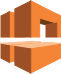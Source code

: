 <?xml version="1.0" encoding="UTF-8"?>
<dia:diagram xmlns:dia="http://www.lysator.liu.se/~alla/dia/">
  <dia:layer name="Fondo" visible="true" active="true">
    <dia:group>
      <dia:group>
        <dia:object type="Standard - Polygon" version="0" id="O0">
          <dia:attribute name="obj_pos">
            <dia:point val="2.974,2.751"/>
          </dia:attribute>
          <dia:attribute name="obj_bb">
            <dia:rectangle val="1.431,2.751;2.974,3.766"/>
          </dia:attribute>
          <dia:attribute name="poly_points">
            <dia:point val="2.974,2.751"/>
            <dia:point val="1.431,2.875"/>
            <dia:point val="1.431,3.766"/>
            <dia:point val="2.974,3.347"/>
          </dia:attribute>
          <dia:attribute name="line_color">
            <dia:color val="#f58536"/>
          </dia:attribute>
          <dia:attribute name="line_width">
            <dia:real val="0"/>
          </dia:attribute>
          <dia:attribute name="inner_color">
            <dia:color val="#f58536"/>
          </dia:attribute>
          <dia:attribute name="show_background">
            <dia:boolean val="true"/>
          </dia:attribute>
        </dia:object>
        <dia:object type="Standard - Polygon" version="0" id="O1">
          <dia:attribute name="obj_pos">
            <dia:point val="2.178,2.499"/>
          </dia:attribute>
          <dia:attribute name="obj_bb">
            <dia:rectangle val="1.426,1.235;2.178,2.499"/>
          </dia:attribute>
          <dia:attribute name="poly_points">
            <dia:point val="2.178,2.499"/>
            <dia:point val="1.426,2.499"/>
            <dia:point val="1.426,1.235"/>
            <dia:point val="2.178,1.439"/>
          </dia:attribute>
          <dia:attribute name="line_color">
            <dia:color val="#f58536"/>
          </dia:attribute>
          <dia:attribute name="line_width">
            <dia:real val="0"/>
          </dia:attribute>
          <dia:attribute name="inner_color">
            <dia:color val="#f58536"/>
          </dia:attribute>
          <dia:attribute name="show_background">
            <dia:boolean val="true"/>
          </dia:attribute>
        </dia:object>
        <dia:object type="Standard - Polygon" version="0" id="O2">
          <dia:attribute name="obj_pos">
            <dia:point val="2.201,1.657"/>
          </dia:attribute>
          <dia:attribute name="obj_bb">
            <dia:rectangle val="2.201,1.506;3.799,1.885"/>
          </dia:attribute>
          <dia:attribute name="poly_points">
            <dia:point val="2.201,1.657"/>
            <dia:point val="2.79,1.506"/>
            <dia:point val="3.799,1.809"/>
            <dia:point val="3.259,1.885"/>
          </dia:attribute>
          <dia:attribute name="line_color">
            <dia:color val="#6b3a19"/>
          </dia:attribute>
          <dia:attribute name="line_width">
            <dia:real val="0"/>
          </dia:attribute>
          <dia:attribute name="inner_color">
            <dia:color val="#6b3a19"/>
          </dia:attribute>
          <dia:attribute name="show_background">
            <dia:boolean val="true"/>
          </dia:attribute>
        </dia:object>
        <dia:object type="Standard - Polygon" version="0" id="O3">
          <dia:attribute name="obj_pos">
            <dia:point val="2.944,2.499"/>
          </dia:attribute>
          <dia:attribute name="obj_bb">
            <dia:rectangle val="2.498,0.699;2.944,2.499"/>
          </dia:attribute>
          <dia:attribute name="poly_points">
            <dia:point val="2.944,2.499"/>
            <dia:point val="2.498,2.499"/>
            <dia:point val="2.498,0.699"/>
            <dia:point val="2.944,0.922"/>
          </dia:attribute>
          <dia:attribute name="line_color">
            <dia:color val="#f58536"/>
          </dia:attribute>
          <dia:attribute name="line_width">
            <dia:real val="0"/>
          </dia:attribute>
          <dia:attribute name="inner_color">
            <dia:color val="#f58536"/>
          </dia:attribute>
          <dia:attribute name="show_background">
            <dia:boolean val="true"/>
          </dia:attribute>
        </dia:object>
        <dia:object type="Standard - Polygon" version="0" id="O4">
          <dia:attribute name="obj_pos">
            <dia:point val="3.799,2.499"/>
          </dia:attribute>
          <dia:attribute name="obj_bb">
            <dia:rectangle val="3.799,1.349;3.989,2.499"/>
          </dia:attribute>
          <dia:attribute name="poly_points">
            <dia:point val="3.799,2.499"/>
            <dia:point val="3.989,2.499"/>
            <dia:point val="3.989,1.445"/>
            <dia:point val="3.799,1.349"/>
          </dia:attribute>
          <dia:attribute name="line_color">
            <dia:color val="#f58536"/>
          </dia:attribute>
          <dia:attribute name="line_width">
            <dia:real val="0"/>
          </dia:attribute>
          <dia:attribute name="inner_color">
            <dia:color val="#f58536"/>
          </dia:attribute>
          <dia:attribute name="show_background">
            <dia:boolean val="true"/>
          </dia:attribute>
        </dia:object>
        <dia:object type="Standard - Polygon" version="0" id="O5">
          <dia:attribute name="obj_pos">
            <dia:point val="3.989,1.866"/>
          </dia:attribute>
          <dia:attribute name="obj_bb">
            <dia:rectangle val="2.498,0.699;3.989,1.866"/>
          </dia:attribute>
          <dia:attribute name="poly_points">
            <dia:point val="3.989,1.866"/>
            <dia:point val="2.498,1.419"/>
            <dia:point val="2.498,0.699"/>
            <dia:point val="3.989,1.445"/>
          </dia:attribute>
          <dia:attribute name="line_color">
            <dia:color val="#f58536"/>
          </dia:attribute>
          <dia:attribute name="line_width">
            <dia:real val="0"/>
          </dia:attribute>
          <dia:attribute name="inner_color">
            <dia:color val="#f58536"/>
          </dia:attribute>
          <dia:attribute name="show_background">
            <dia:boolean val="true"/>
          </dia:attribute>
        </dia:object>
        <dia:object type="Standard - Polygon" version="0" id="O6">
          <dia:attribute name="obj_pos">
            <dia:point val="1.704,2.499"/>
          </dia:attribute>
          <dia:attribute name="obj_bb">
            <dia:rectangle val="1.704,0.699;2.498,2.499"/>
          </dia:attribute>
          <dia:attribute name="poly_points">
            <dia:point val="1.704,2.499"/>
            <dia:point val="2.498,2.499"/>
            <dia:point val="2.498,0.699"/>
            <dia:point val="1.704,1.096"/>
          </dia:attribute>
          <dia:attribute name="line_color">
            <dia:color val="#9d5025"/>
          </dia:attribute>
          <dia:attribute name="line_width">
            <dia:real val="0"/>
          </dia:attribute>
          <dia:attribute name="inner_color">
            <dia:color val="#9d5025"/>
          </dia:attribute>
          <dia:attribute name="show_background">
            <dia:boolean val="true"/>
          </dia:attribute>
        </dia:object>
        <dia:object type="Standard - Polygon" version="0" id="O7">
          <dia:attribute name="obj_pos">
            <dia:point val="1.426,1.237"/>
          </dia:attribute>
          <dia:attribute name="obj_bb">
            <dia:rectangle val="1.011,1.237;1.426,2.501"/>
          </dia:attribute>
          <dia:attribute name="poly_points">
            <dia:point val="1.426,1.237"/>
            <dia:point val="1.011,1.447"/>
            <dia:point val="1.011,2.501"/>
            <dia:point val="1.426,2.501"/>
          </dia:attribute>
          <dia:attribute name="line_color">
            <dia:color val="#9d5025"/>
          </dia:attribute>
          <dia:attribute name="line_width">
            <dia:real val="0"/>
          </dia:attribute>
          <dia:attribute name="inner_color">
            <dia:color val="#9d5025"/>
          </dia:attribute>
          <dia:attribute name="show_background">
            <dia:boolean val="true"/>
          </dia:attribute>
        </dia:object>
        <dia:object type="Standard - Polygon" version="0" id="O8">
          <dia:attribute name="obj_pos">
            <dia:point val="3.261,2.499"/>
          </dia:attribute>
          <dia:attribute name="obj_bb">
            <dia:rectangle val="3.261,1.809;3.799,2.499"/>
          </dia:attribute>
          <dia:attribute name="poly_points">
            <dia:point val="3.261,2.499"/>
            <dia:point val="3.799,2.499"/>
            <dia:point val="3.799,1.809"/>
            <dia:point val="3.261,1.885"/>
          </dia:attribute>
          <dia:attribute name="line_color">
            <dia:color val="#9d5025"/>
          </dia:attribute>
          <dia:attribute name="line_width">
            <dia:real val="0"/>
          </dia:attribute>
          <dia:attribute name="inner_color">
            <dia:color val="#9d5025"/>
          </dia:attribute>
          <dia:attribute name="show_background">
            <dia:boolean val="true"/>
          </dia:attribute>
        </dia:object>
        <dia:object type="Standard - Polygon" version="0" id="O9">
          <dia:attribute name="obj_pos">
            <dia:point val="3.989,2.813"/>
          </dia:attribute>
          <dia:attribute name="obj_bb">
            <dia:rectangle val="2.498,2.813;3.989,4.299"/>
          </dia:attribute>
          <dia:attribute name="poly_points">
            <dia:point val="3.989,2.813"/>
            <dia:point val="2.498,3.036"/>
            <dia:point val="2.498,4.299"/>
            <dia:point val="3.989,3.553"/>
          </dia:attribute>
          <dia:attribute name="line_color">
            <dia:color val="#f58536"/>
          </dia:attribute>
          <dia:attribute name="line_width">
            <dia:real val="0"/>
          </dia:attribute>
          <dia:attribute name="inner_color">
            <dia:color val="#f58536"/>
          </dia:attribute>
          <dia:attribute name="show_background">
            <dia:boolean val="true"/>
          </dia:attribute>
        </dia:object>
        <dia:object type="Standard - Polygon" version="0" id="O10">
          <dia:attribute name="obj_pos">
            <dia:point val="1.704,2.921"/>
          </dia:attribute>
          <dia:attribute name="obj_bb">
            <dia:rectangle val="1.704,2.921;2.498,4.301"/>
          </dia:attribute>
          <dia:attribute name="poly_points">
            <dia:point val="1.704,2.921"/>
            <dia:point val="2.498,3.04"/>
            <dia:point val="2.498,4.301"/>
            <dia:point val="1.704,3.904"/>
          </dia:attribute>
          <dia:attribute name="line_color">
            <dia:color val="#9d5025"/>
          </dia:attribute>
          <dia:attribute name="line_width">
            <dia:real val="0"/>
          </dia:attribute>
          <dia:attribute name="inner_color">
            <dia:color val="#9d5025"/>
          </dia:attribute>
          <dia:attribute name="show_background">
            <dia:boolean val="true"/>
          </dia:attribute>
        </dia:object>
        <dia:object type="Standard - Polygon" version="0" id="O11">
          <dia:attribute name="obj_pos">
            <dia:point val="1.011,2.817"/>
          </dia:attribute>
          <dia:attribute name="obj_bb">
            <dia:rectangle val="1.011,2.817;1.431,3.768"/>
          </dia:attribute>
          <dia:attribute name="poly_points">
            <dia:point val="1.011,2.817"/>
            <dia:point val="1.431,2.879"/>
            <dia:point val="1.431,3.768"/>
            <dia:point val="1.011,3.557"/>
          </dia:attribute>
          <dia:attribute name="line_color">
            <dia:color val="#9d5025"/>
          </dia:attribute>
          <dia:attribute name="line_width">
            <dia:real val="0"/>
          </dia:attribute>
          <dia:attribute name="inner_color">
            <dia:color val="#9d5025"/>
          </dia:attribute>
          <dia:attribute name="show_background">
            <dia:boolean val="true"/>
          </dia:attribute>
        </dia:object>
        <dia:object type="Standard - Polygon" version="0" id="O12">
          <dia:attribute name="obj_pos">
            <dia:point val="3.989,2.813"/>
          </dia:attribute>
          <dia:attribute name="obj_bb">
            <dia:rectangle val="1.704,2.769;3.989,3.037"/>
          </dia:attribute>
          <dia:attribute name="poly_points">
            <dia:point val="3.989,2.813"/>
            <dia:point val="3.272,2.769"/>
            <dia:point val="1.704,2.919"/>
            <dia:point val="2.491,3.037"/>
          </dia:attribute>
          <dia:attribute name="line_color">
            <dia:color val="#fbbf93"/>
          </dia:attribute>
          <dia:attribute name="line_width">
            <dia:real val="0"/>
          </dia:attribute>
          <dia:attribute name="inner_color">
            <dia:color val="#fbbf93"/>
          </dia:attribute>
          <dia:attribute name="show_background">
            <dia:boolean val="true"/>
          </dia:attribute>
        </dia:object>
        <dia:object type="Standard - Polygon" version="0" id="O13">
          <dia:attribute name="obj_pos">
            <dia:point val="2.974,2.751"/>
          </dia:attribute>
          <dia:attribute name="obj_bb">
            <dia:rectangle val="1.011,1.753;3.056,3.749"/>
          </dia:attribute>
          <dia:attribute name="poly_points">
            <dia:point val="2.974,2.751"/>
            <dia:point val="2.502,2.722"/>
            <dia:point val="1.011,2.814"/>
            <dia:point val="1.431,2.877"/>
          </dia:attribute>
          <dia:attribute name="line_color">
            <dia:color val="#fbbf93"/>
          </dia:attribute>
          <dia:attribute name="line_width">
            <dia:real val="0"/>
          </dia:attribute>
          <dia:attribute name="inner_color">
            <dia:color val="#fbbf93"/>
          </dia:attribute>
          <dia:attribute name="show_background">
            <dia:boolean val="true"/>
          </dia:attribute>
        </dia:object>
      </dia:group>
    </dia:group>
  </dia:layer>
</dia:diagram>

